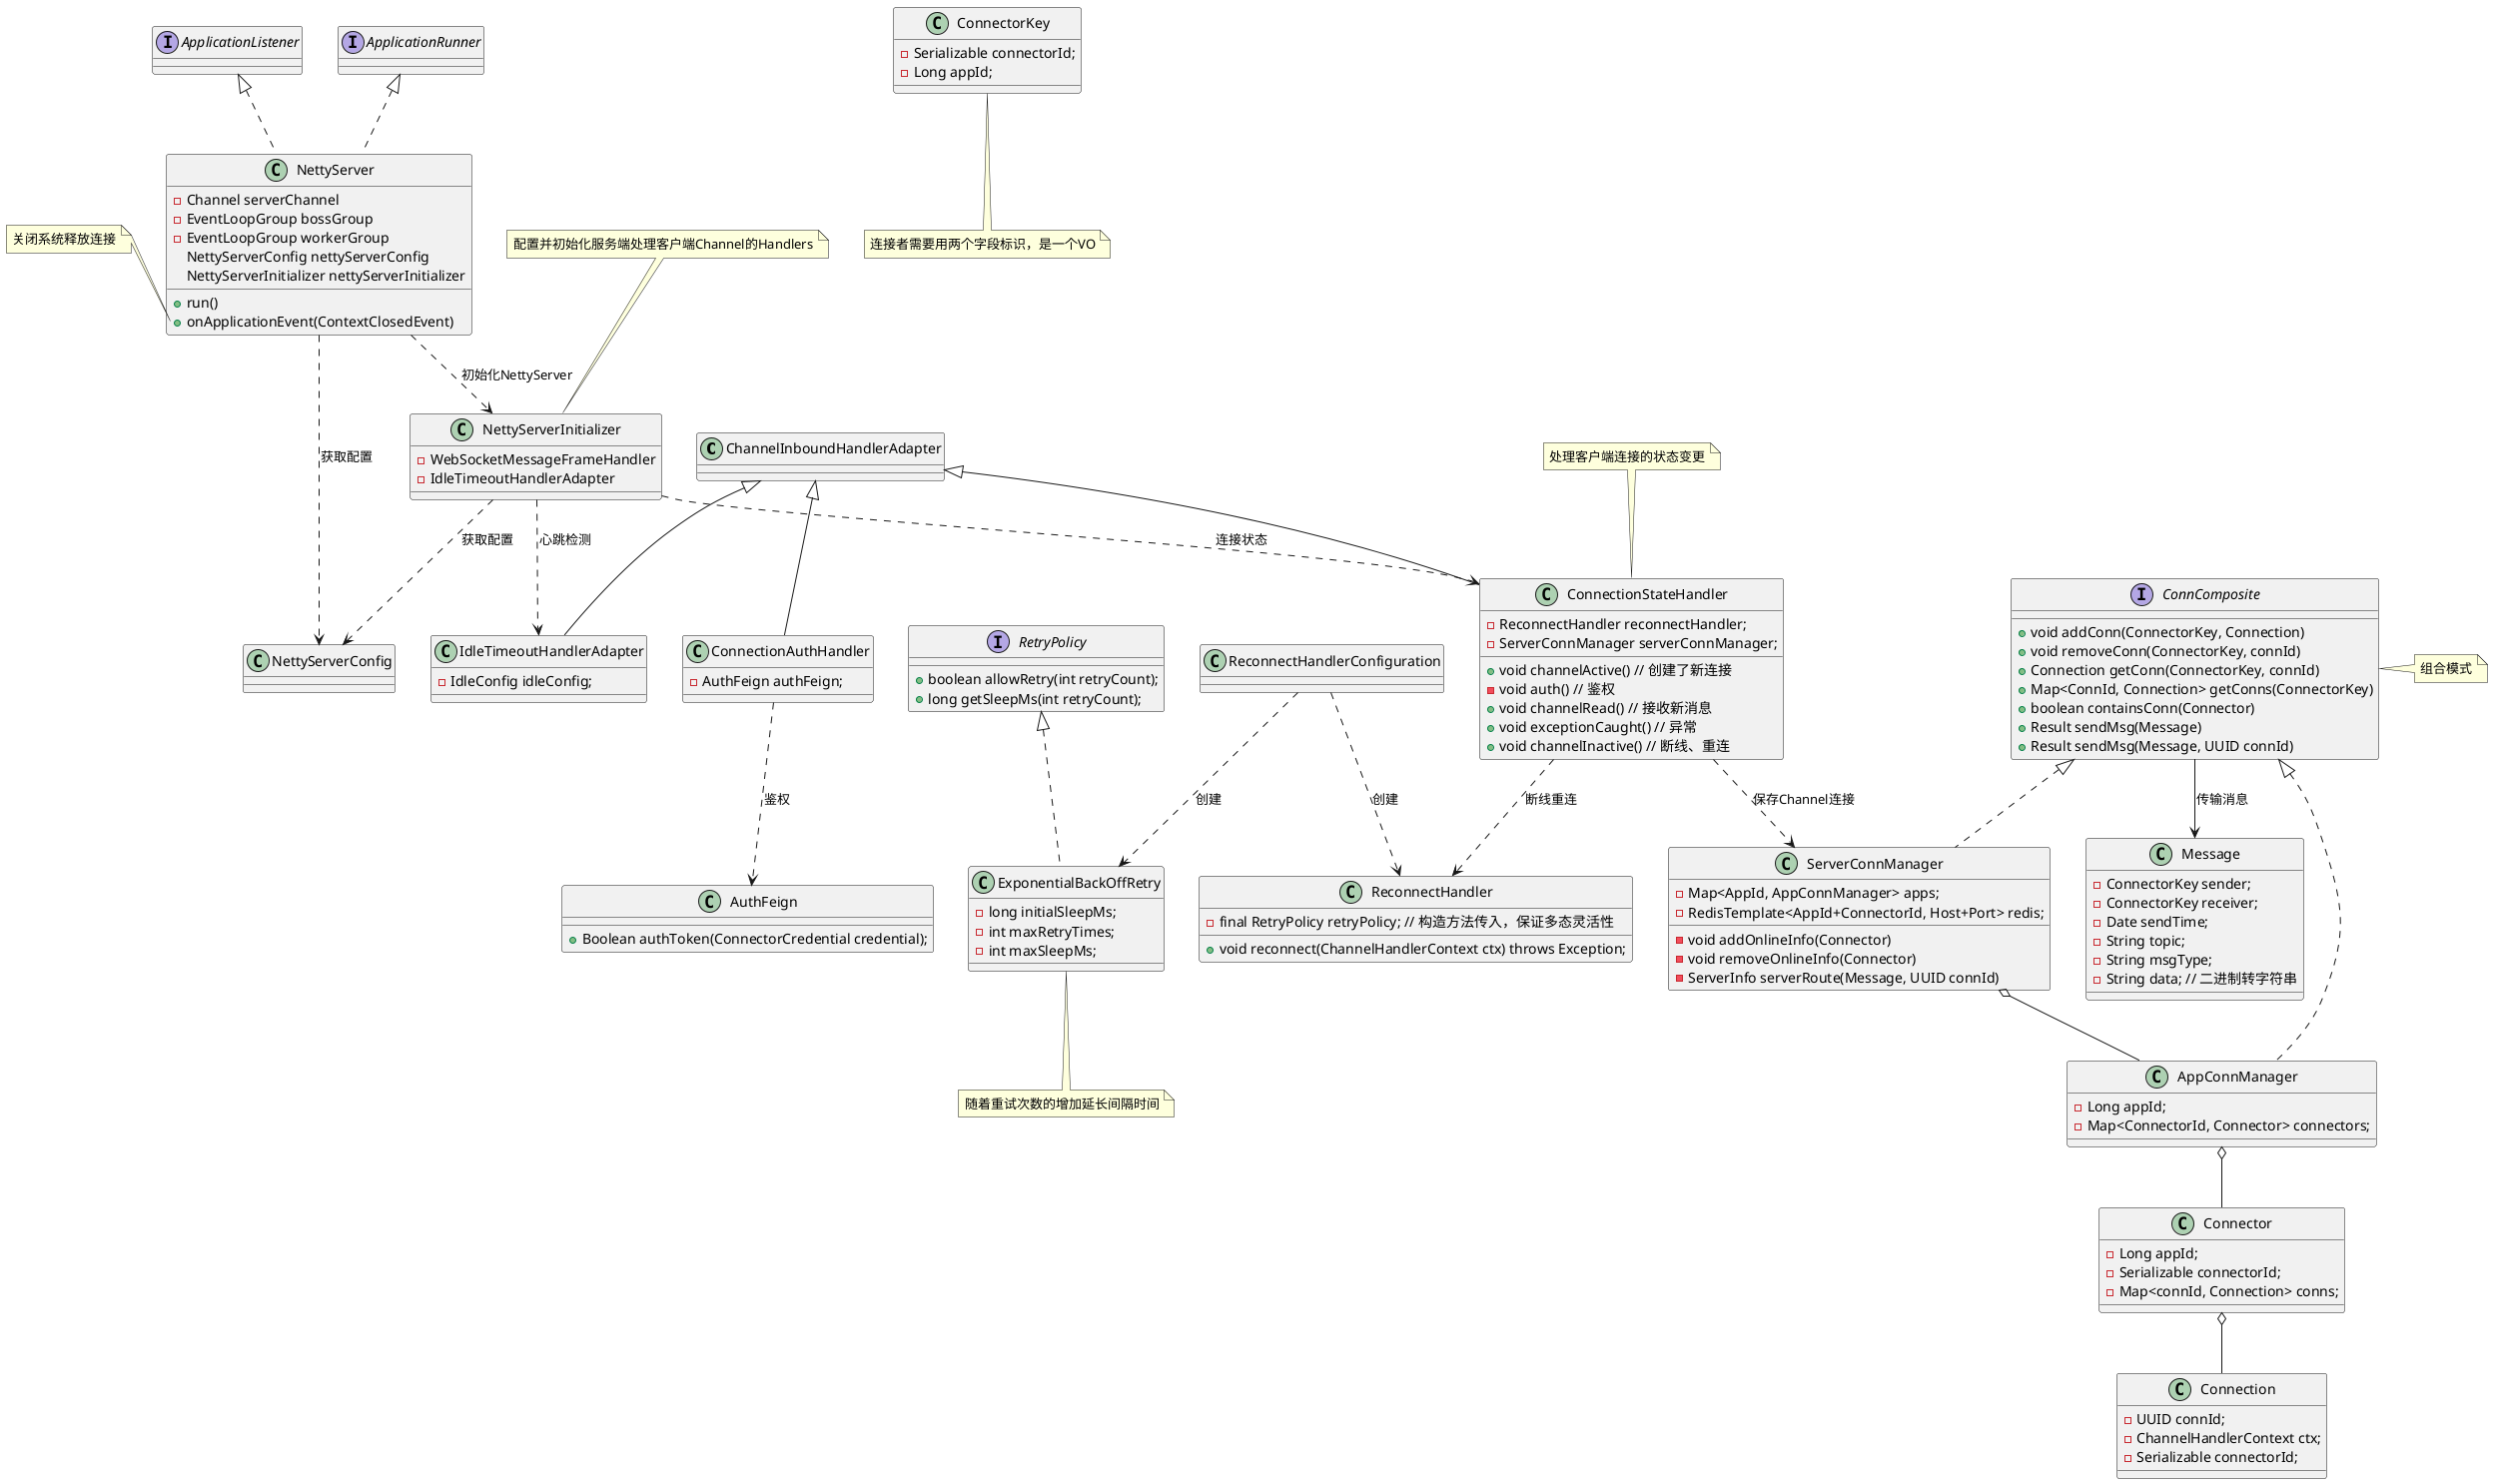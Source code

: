 @startuml
'https://plantuml.com/class-diagram

class ChannelInboundHandlerAdapter
class NettyServerConfig
class NettyServer implements ApplicationListener, ApplicationRunner {
    - Channel serverChannel
    - EventLoopGroup bossGroup
    - EventLoopGroup workerGroup
    NettyServerConfig nettyServerConfig
    NettyServerInitializer nettyServerInitializer
    + run()
    + onApplicationEvent(ContextClosedEvent)
}
note left of NettyServer::onApplicationEvent
关闭系统释放连接
end note

class NettyServerInitializer {
    - WebSocketMessageFrameHandler
    - IdleTimeoutHandlerAdapter
}
note top of NettyServerInitializer: 配置并初始化服务端处理客户端Channel的Handlers

class IdleTimeoutHandlerAdapter extends ChannelInboundHandlerAdapter {
    - IdleConfig idleConfig;
}

NettyServerInitializer ..> IdleTimeoutHandlerAdapter : 心跳检测

class ConnectionStateHandler extends ChannelInboundHandlerAdapter {
    - ReconnectHandler reconnectHandler;
    - ServerConnManager serverConnManager;
    + void channelActive() // 创建了新连接
    - void auth() // 鉴权
    + void channelRead() // 接收新消息
    + void exceptionCaught() // 异常
    + void channelInactive() // 断线、重连
}

class ConnectionAuthHandler extends ChannelInboundHandlerAdapter {
    - AuthFeign authFeign;
}

class AuthFeign {
    + Boolean authToken(ConnectorCredential credential);
}
ConnectionAuthHandler ..> AuthFeign: 鉴权

note top of ConnectionStateHandler: 处理客户端连接的状态变更

interface RetryPolicy {
    + boolean allowRetry(int retryCount);
    + long getSleepMs(int retryCount);
}

class ExponentialBackOffRetry implements RetryPolicy {
    - long initialSleepMs;
    - int maxRetryTimes;
    - int maxSleepMs;
}
note bottom of ExponentialBackOffRetry
随着重试次数的增加延长间隔时间
end note

class ReconnectHandler {
    - final RetryPolicy retryPolicy; // 构造方法传入，保证多态灵活性
    + void reconnect(ChannelHandlerContext ctx) throws Exception;
}

class ReconnectHandlerConfiguration {

}
ReconnectHandlerConfiguration ..> ExponentialBackOffRetry: 创建
ReconnectHandlerConfiguration ..> ReconnectHandler: 创建

ConnectionStateHandler ..> ReconnectHandler: 断线重连

NettyServer ..> NettyServerInitializer : 初始化NettyServer
NettyServer ..> NettyServerConfig: 获取配置
NettyServerInitializer ..> NettyServerConfig: 获取配置
NettyServerInitializer ..> ConnectionStateHandler: 连接状态

class Message {
    - ConnectorKey sender;
    - ConnectorKey receiver;
    - Date sendTime;
    - String topic;
    - String msgType;
    - String data; // 二进制转字符串
}
class ConnectorKey {
    - Serializable connectorId;
    - Long appId;
}
note bottom of ConnectorKey: 连接者需要用两个字段标识，是一个VO

interface ConnComposite {
    + void addConn(ConnectorKey, Connection)
    + void removeConn(ConnectorKey, connId)
    + Connection getConn(ConnectorKey, connId)
    + Map<ConnId, Connection> getConns(ConnectorKey)
    + boolean containsConn(Connector)
    + Result sendMsg(Message)
    + Result sendMsg(Message, UUID connId)
}
note right of ConnComposite : 组合模式

ConnComposite --> Message : 传输消息

class ServerConnManager implements ConnComposite {
    - Map<AppId, AppConnManager> apps;
    - RedisTemplate<AppId+ConnectorId, Host+Port> redis;
    - void addOnlineInfo(Connector)
    - void removeOnlineInfo(Connector)
    - ServerInfo serverRoute(Message, UUID connId)
}

class AppConnManager implements ConnComposite {
    - Long appId;
    - Map<ConnectorId, Connector> connectors;
}

class Connector {
    - Long appId;
    - Serializable connectorId;
    - Map<connId, Connection> conns;
}

class Connection {
    - UUID connId;
    - ChannelHandlerContext ctx;
    - Serializable connectorId;
}

ConnectionStateHandler ..> ServerConnManager: 保存Channel连接
ServerConnManager o-- AppConnManager
AppConnManager o-- Connector
Connector o-- Connection

@enduml